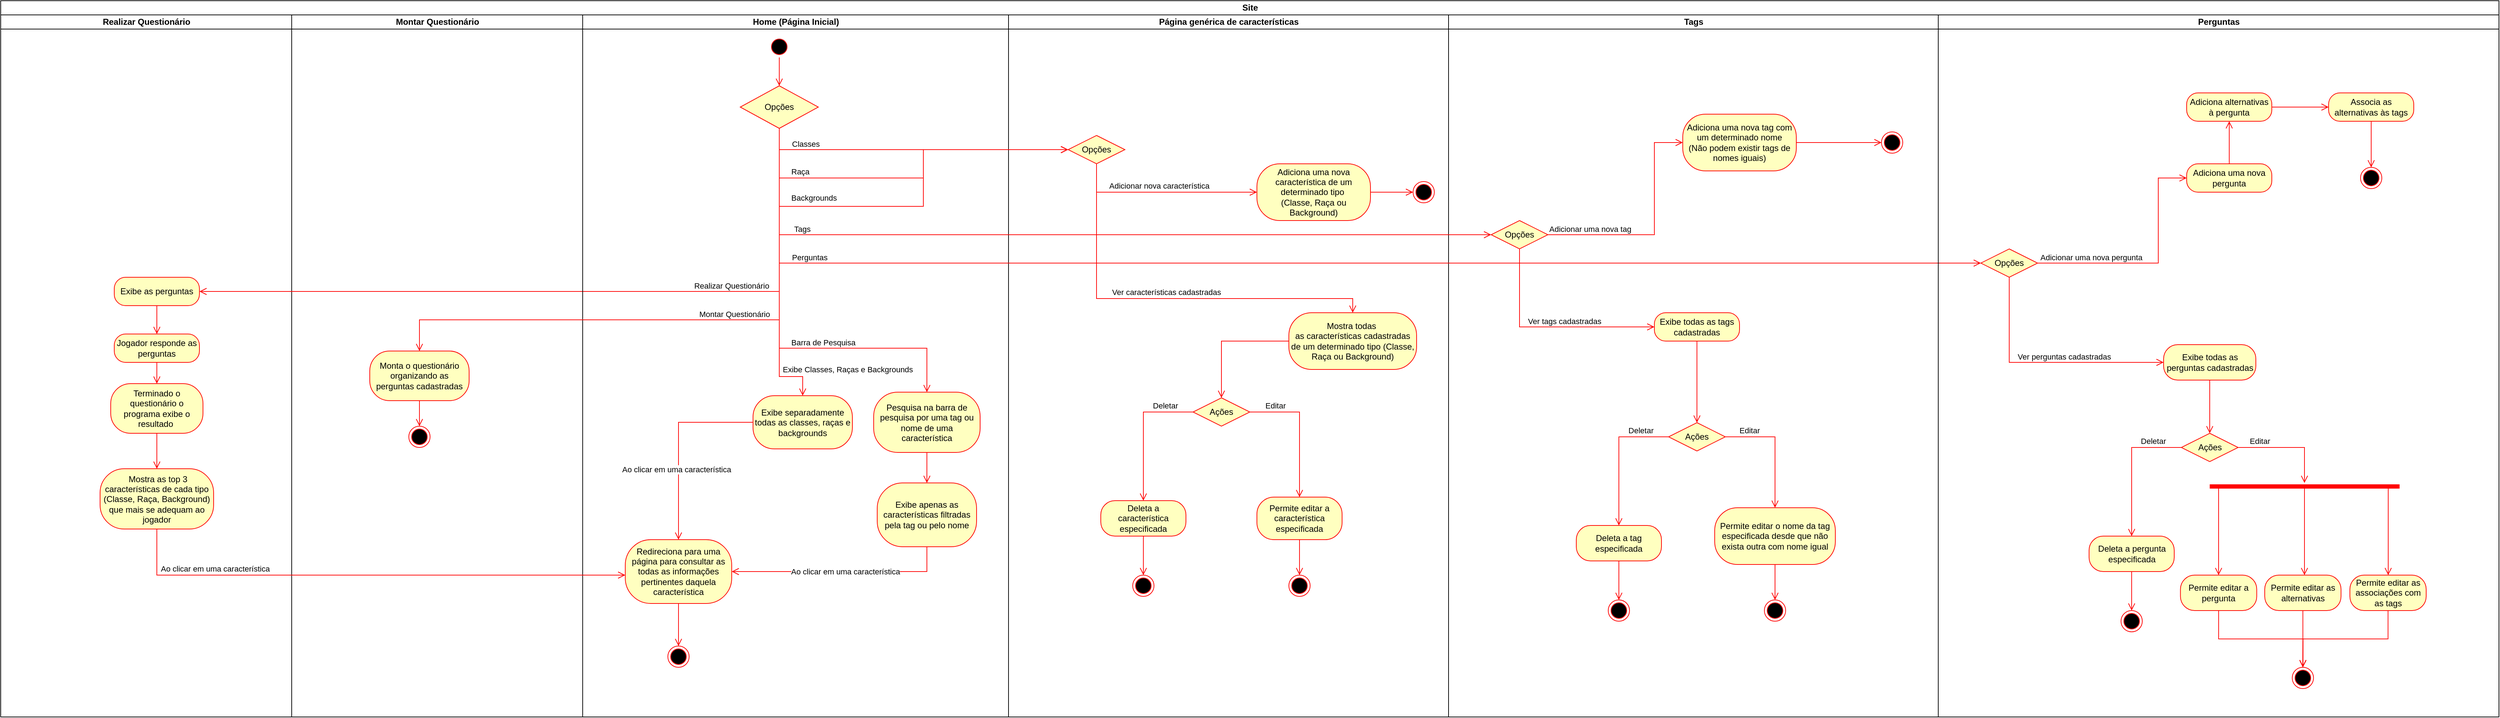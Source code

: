 <mxfile version="24.1.0" type="device">
  <diagram name="Diagrama de Atividades" id="n8MWwvZwuXPW64RNjIg1">
    <mxGraphModel dx="3033" dy="1298" grid="1" gridSize="10" guides="1" tooltips="1" connect="1" arrows="1" fold="1" page="1" pageScale="1" pageWidth="827" pageHeight="1169" background="none" math="0" shadow="0">
      <root>
        <mxCell id="0" />
        <mxCell id="1" parent="0" />
        <mxCell id="iOqB7ThlOqEl0tAWsgGz-21" value="Site" style="swimlane;childLayout=stackLayout;resizeParent=1;resizeParentMax=0;startSize=20;html=1;" parent="1" vertex="1">
          <mxGeometry x="-670" y="20" width="3520" height="1010" as="geometry" />
        </mxCell>
        <mxCell id="iOqB7ThlOqEl0tAWsgGz-79" value="Realizar Questionário" style="swimlane;startSize=20;html=1;" parent="iOqB7ThlOqEl0tAWsgGz-21" vertex="1">
          <mxGeometry y="20" width="410" height="990" as="geometry" />
        </mxCell>
        <mxCell id="eGtECvAIaSDLcVIZqMrI-6" value="Exibe as perguntas" style="rounded=1;whiteSpace=wrap;html=1;arcSize=40;fontColor=#000000;fillColor=#ffffc0;strokeColor=#ff0000;" vertex="1" parent="iOqB7ThlOqEl0tAWsgGz-79">
          <mxGeometry x="160" y="370" width="120" height="40" as="geometry" />
        </mxCell>
        <mxCell id="eGtECvAIaSDLcVIZqMrI-7" value="" style="edgeStyle=orthogonalEdgeStyle;html=1;verticalAlign=bottom;endArrow=open;endSize=8;strokeColor=#ff0000;rounded=0;" edge="1" source="eGtECvAIaSDLcVIZqMrI-6" parent="iOqB7ThlOqEl0tAWsgGz-79" target="eGtECvAIaSDLcVIZqMrI-8">
          <mxGeometry relative="1" as="geometry">
            <mxPoint x="220" y="520" as="targetPoint" />
          </mxGeometry>
        </mxCell>
        <mxCell id="eGtECvAIaSDLcVIZqMrI-8" value="Jogador responde as perguntas" style="rounded=1;whiteSpace=wrap;html=1;arcSize=40;fontColor=#000000;fillColor=#ffffc0;strokeColor=#ff0000;" vertex="1" parent="iOqB7ThlOqEl0tAWsgGz-79">
          <mxGeometry x="160" y="450" width="120" height="40" as="geometry" />
        </mxCell>
        <mxCell id="eGtECvAIaSDLcVIZqMrI-9" value="" style="edgeStyle=orthogonalEdgeStyle;html=1;verticalAlign=bottom;endArrow=open;endSize=8;strokeColor=#ff0000;rounded=0;" edge="1" source="eGtECvAIaSDLcVIZqMrI-8" parent="iOqB7ThlOqEl0tAWsgGz-79" target="eGtECvAIaSDLcVIZqMrI-10">
          <mxGeometry relative="1" as="geometry">
            <mxPoint x="220" y="632" as="targetPoint" />
          </mxGeometry>
        </mxCell>
        <mxCell id="eGtECvAIaSDLcVIZqMrI-10" value="Terminado o questionário o programa exibe o resultado&amp;nbsp;" style="rounded=1;whiteSpace=wrap;html=1;arcSize=40;fontColor=#000000;fillColor=#ffffc0;strokeColor=#ff0000;" vertex="1" parent="iOqB7ThlOqEl0tAWsgGz-79">
          <mxGeometry x="155" y="520" width="130" height="70" as="geometry" />
        </mxCell>
        <mxCell id="eGtECvAIaSDLcVIZqMrI-11" value="" style="edgeStyle=orthogonalEdgeStyle;html=1;verticalAlign=bottom;endArrow=open;endSize=8;strokeColor=#ff0000;rounded=0;" edge="1" source="eGtECvAIaSDLcVIZqMrI-10" parent="iOqB7ThlOqEl0tAWsgGz-79" target="eGtECvAIaSDLcVIZqMrI-12">
          <mxGeometry relative="1" as="geometry">
            <mxPoint x="220" y="750" as="targetPoint" />
          </mxGeometry>
        </mxCell>
        <mxCell id="eGtECvAIaSDLcVIZqMrI-12" value="&amp;nbsp;Mostra as top 3 características de cada tipo (Classe, Raça, Background) que mais se adequam ao jogador" style="rounded=1;whiteSpace=wrap;html=1;arcSize=40;fontColor=#000000;fillColor=#ffffc0;strokeColor=#ff0000;" vertex="1" parent="iOqB7ThlOqEl0tAWsgGz-79">
          <mxGeometry x="140" y="640" width="160" height="85" as="geometry" />
        </mxCell>
        <mxCell id="eGtECvAIaSDLcVIZqMrI-20" value="Ao clicar em uma característica" style="edgeLabel;html=1;align=center;verticalAlign=middle;resizable=0;points=[];" vertex="1" connectable="0" parent="iOqB7ThlOqEl0tAWsgGz-79">
          <mxGeometry x="319.995" y="780" as="geometry">
            <mxPoint x="-18" y="1" as="offset" />
          </mxGeometry>
        </mxCell>
        <mxCell id="iOqB7ThlOqEl0tAWsgGz-77" value="Montar Questionário" style="swimlane;startSize=20;html=1;" parent="iOqB7ThlOqEl0tAWsgGz-21" vertex="1">
          <mxGeometry x="410" y="20" width="410" height="990" as="geometry" />
        </mxCell>
        <mxCell id="eGtECvAIaSDLcVIZqMrI-2" value="Monta o questionário organizando as perguntas cadastradas" style="rounded=1;whiteSpace=wrap;html=1;arcSize=40;fontColor=#000000;fillColor=#ffffc0;strokeColor=#ff0000;" vertex="1" parent="iOqB7ThlOqEl0tAWsgGz-77">
          <mxGeometry x="110" y="474" width="140" height="70" as="geometry" />
        </mxCell>
        <mxCell id="eGtECvAIaSDLcVIZqMrI-3" value="" style="edgeStyle=orthogonalEdgeStyle;html=1;verticalAlign=bottom;endArrow=open;endSize=8;strokeColor=#ff0000;rounded=0;" edge="1" source="eGtECvAIaSDLcVIZqMrI-2" parent="iOqB7ThlOqEl0tAWsgGz-77" target="eGtECvAIaSDLcVIZqMrI-4">
          <mxGeometry relative="1" as="geometry">
            <mxPoint x="180" y="530" as="targetPoint" />
          </mxGeometry>
        </mxCell>
        <mxCell id="eGtECvAIaSDLcVIZqMrI-4" value="" style="ellipse;html=1;shape=endState;fillColor=#000000;strokeColor=#ff0000;" vertex="1" parent="iOqB7ThlOqEl0tAWsgGz-77">
          <mxGeometry x="165" y="580" width="30" height="30" as="geometry" />
        </mxCell>
        <mxCell id="iOqB7ThlOqEl0tAWsgGz-43" value="" style="edgeStyle=orthogonalEdgeStyle;align=left;verticalAlign=bottom;endArrow=open;endSize=8;strokeColor=#ff0000;rounded=0;html=1;spacingTop=0;spacing=2;" parent="iOqB7ThlOqEl0tAWsgGz-21" edge="1" target="eGtECvAIaSDLcVIZqMrI-6">
          <mxGeometry x="-0.47" y="10" relative="1" as="geometry">
            <mxPoint x="280" y="410.037" as="targetPoint" />
            <mxPoint x="1097" y="140.0" as="sourcePoint" />
            <Array as="points">
              <mxPoint x="1097" y="410" />
              <mxPoint x="220" y="410" />
            </Array>
            <mxPoint as="offset" />
          </mxGeometry>
        </mxCell>
        <mxCell id="iOqB7ThlOqEl0tAWsgGz-44" value="Realizar Questionário" style="edgeLabel;html=1;align=right;verticalAlign=bottom;resizable=0;points=[];" parent="iOqB7ThlOqEl0tAWsgGz-43" vertex="1" connectable="0">
          <mxGeometry x="0.138" y="-2" relative="1" as="geometry">
            <mxPoint x="335" y="2" as="offset" />
          </mxGeometry>
        </mxCell>
        <mxCell id="iOqB7ThlOqEl0tAWsgGz-22" value="Home (Página Inicial)" style="swimlane;startSize=20;html=1;" parent="iOqB7ThlOqEl0tAWsgGz-21" vertex="1">
          <mxGeometry x="820" y="20" width="600" height="990" as="geometry" />
        </mxCell>
        <mxCell id="iOqB7ThlOqEl0tAWsgGz-1" value="" style="ellipse;html=1;shape=startState;fillColor=#000000;strokeColor=#ff0000;" parent="iOqB7ThlOqEl0tAWsgGz-22" vertex="1">
          <mxGeometry x="262" y="30" width="30" height="30" as="geometry" />
        </mxCell>
        <mxCell id="iOqB7ThlOqEl0tAWsgGz-39" value="Opções" style="rhombus;whiteSpace=wrap;html=1;fontColor=#000000;fillColor=#ffffc0;strokeColor=#ff0000;" parent="iOqB7ThlOqEl0tAWsgGz-22" vertex="1">
          <mxGeometry x="222" y="100" width="110" height="60" as="geometry" />
        </mxCell>
        <mxCell id="iOqB7ThlOqEl0tAWsgGz-40" value="" style="edgeStyle=orthogonalEdgeStyle;html=1;verticalAlign=bottom;endArrow=open;endSize=8;strokeColor=#ff0000;rounded=0;" parent="iOqB7ThlOqEl0tAWsgGz-22" source="iOqB7ThlOqEl0tAWsgGz-1" target="iOqB7ThlOqEl0tAWsgGz-39" edge="1">
          <mxGeometry relative="1" as="geometry">
            <mxPoint x="100" y="120" as="targetPoint" />
            <mxPoint x="105" y="110" as="sourcePoint" />
            <Array as="points">
              <mxPoint x="277" y="90" />
              <mxPoint x="277" y="90" />
            </Array>
          </mxGeometry>
        </mxCell>
        <mxCell id="iOqB7ThlOqEl0tAWsgGz-45" value="" style="edgeStyle=orthogonalEdgeStyle;align=left;verticalAlign=bottom;endArrow=open;endSize=8;strokeColor=#ff0000;rounded=0;html=1;spacingTop=0;spacing=2;" parent="iOqB7ThlOqEl0tAWsgGz-22" source="iOqB7ThlOqEl0tAWsgGz-39" target="iOqB7ThlOqEl0tAWsgGz-85" edge="1">
          <mxGeometry x="-0.47" y="10" relative="1" as="geometry">
            <mxPoint x="340" y="470" as="targetPoint" />
            <mxPoint x="100.0" y="157.273" as="sourcePoint" />
            <Array as="points">
              <mxPoint x="277" y="470" />
              <mxPoint x="485" y="470" />
            </Array>
            <mxPoint as="offset" />
          </mxGeometry>
        </mxCell>
        <mxCell id="iOqB7ThlOqEl0tAWsgGz-46" value="Barra de Pesquisa" style="edgeLabel;html=1;align=left;verticalAlign=bottom;resizable=0;points=[];" parent="iOqB7ThlOqEl0tAWsgGz-45" vertex="1" connectable="0">
          <mxGeometry x="0.138" y="-2" relative="1" as="geometry">
            <mxPoint x="-5" y="-2" as="offset" />
          </mxGeometry>
        </mxCell>
        <mxCell id="iOqB7ThlOqEl0tAWsgGz-47" value="" style="edgeStyle=orthogonalEdgeStyle;align=left;verticalAlign=bottom;endArrow=open;endSize=8;strokeColor=#ff0000;rounded=0;html=1;spacingTop=0;spacing=2;" parent="iOqB7ThlOqEl0tAWsgGz-22" edge="1">
          <mxGeometry x="-0.47" y="10" relative="1" as="geometry">
            <mxPoint x="309.97" y="537.02" as="targetPoint" />
            <mxPoint x="277.0" y="160.003" as="sourcePoint" />
            <Array as="points">
              <mxPoint x="276.97" y="510.02" />
              <mxPoint x="309.97" y="510.02" />
            </Array>
            <mxPoint as="offset" />
          </mxGeometry>
        </mxCell>
        <mxCell id="iOqB7ThlOqEl0tAWsgGz-48" value="Exibe Classes, Raças e Backgrounds" style="edgeLabel;html=1;align=left;verticalAlign=bottom;resizable=0;points=[];" parent="iOqB7ThlOqEl0tAWsgGz-47" vertex="1" connectable="0">
          <mxGeometry x="0.138" y="-2" relative="1" as="geometry">
            <mxPoint x="5" y="115" as="offset" />
          </mxGeometry>
        </mxCell>
        <mxCell id="iOqB7ThlOqEl0tAWsgGz-85" value="Pesquisa na barra de pesquisa por uma tag ou nome de uma característica" style="rounded=1;whiteSpace=wrap;html=1;arcSize=40;fontColor=#000000;fillColor=#ffffc0;strokeColor=#ff0000;" parent="iOqB7ThlOqEl0tAWsgGz-22" vertex="1">
          <mxGeometry x="410" y="532" width="150" height="85" as="geometry" />
        </mxCell>
        <mxCell id="iOqB7ThlOqEl0tAWsgGz-86" value="" style="edgeStyle=orthogonalEdgeStyle;html=1;verticalAlign=bottom;endArrow=open;endSize=8;strokeColor=#ff0000;rounded=0;" parent="iOqB7ThlOqEl0tAWsgGz-22" source="iOqB7ThlOqEl0tAWsgGz-85" target="iOqB7ThlOqEl0tAWsgGz-87" edge="1">
          <mxGeometry relative="1" as="geometry">
            <mxPoint x="485" y="680" as="targetPoint" />
          </mxGeometry>
        </mxCell>
        <mxCell id="iOqB7ThlOqEl0tAWsgGz-87" value="Exibe apenas as características filtradas pela tag ou pelo nome" style="rounded=1;whiteSpace=wrap;html=1;arcSize=40;fontColor=#000000;fillColor=#ffffc0;strokeColor=#ff0000;" parent="iOqB7ThlOqEl0tAWsgGz-22" vertex="1">
          <mxGeometry x="415" y="660" width="140" height="90" as="geometry" />
        </mxCell>
        <mxCell id="iOqB7ThlOqEl0tAWsgGz-88" value="" style="edgeStyle=orthogonalEdgeStyle;html=1;verticalAlign=bottom;endArrow=open;endSize=8;strokeColor=#ff0000;rounded=0;" parent="iOqB7ThlOqEl0tAWsgGz-22" source="iOqB7ThlOqEl0tAWsgGz-87" target="iOqB7ThlOqEl0tAWsgGz-91" edge="1">
          <mxGeometry relative="1" as="geometry">
            <mxPoint x="485" y="850" as="targetPoint" />
            <Array as="points">
              <mxPoint x="485" y="785" />
            </Array>
          </mxGeometry>
        </mxCell>
        <mxCell id="iOqB7ThlOqEl0tAWsgGz-92" value="Ao clicar em uma característica" style="edgeLabel;html=1;align=center;verticalAlign=middle;resizable=0;points=[];" parent="iOqB7ThlOqEl0tAWsgGz-88" vertex="1" connectable="0">
          <mxGeometry x="-0.167" y="-1" relative="1" as="geometry">
            <mxPoint x="-21" y="1" as="offset" />
          </mxGeometry>
        </mxCell>
        <mxCell id="iOqB7ThlOqEl0tAWsgGz-89" value="Exibe separadamente todas as classes, raças e backgrounds" style="rounded=1;whiteSpace=wrap;html=1;arcSize=40;fontColor=#000000;fillColor=#ffffc0;strokeColor=#ff0000;" parent="iOqB7ThlOqEl0tAWsgGz-22" vertex="1">
          <mxGeometry x="240" y="537" width="140" height="75" as="geometry" />
        </mxCell>
        <mxCell id="iOqB7ThlOqEl0tAWsgGz-91" value="Redireciona para uma página para consultar as todas as informações pertinentes daquela característica" style="rounded=1;whiteSpace=wrap;html=1;arcSize=40;fontColor=#000000;fillColor=#ffffc0;strokeColor=#ff0000;" parent="iOqB7ThlOqEl0tAWsgGz-22" vertex="1">
          <mxGeometry x="60" y="740" width="150" height="90" as="geometry" />
        </mxCell>
        <mxCell id="iOqB7ThlOqEl0tAWsgGz-90" value="" style="edgeStyle=orthogonalEdgeStyle;html=1;verticalAlign=bottom;endArrow=open;endSize=8;strokeColor=#ff0000;rounded=0;" parent="iOqB7ThlOqEl0tAWsgGz-22" source="iOqB7ThlOqEl0tAWsgGz-89" target="iOqB7ThlOqEl0tAWsgGz-91" edge="1">
          <mxGeometry relative="1" as="geometry">
            <mxPoint x="250" y="680" as="targetPoint" />
            <Array as="points">
              <mxPoint x="135" y="575" />
            </Array>
          </mxGeometry>
        </mxCell>
        <mxCell id="iOqB7ThlOqEl0tAWsgGz-93" value="Ao clicar em uma característica" style="edgeLabel;html=1;align=center;verticalAlign=middle;resizable=0;points=[];" parent="iOqB7ThlOqEl0tAWsgGz-22" vertex="1" connectable="0">
          <mxGeometry x="149.995" y="640" as="geometry">
            <mxPoint x="-18" y="1" as="offset" />
          </mxGeometry>
        </mxCell>
        <mxCell id="iOqB7ThlOqEl0tAWsgGz-97" value="" style="ellipse;html=1;shape=endState;fillColor=#000000;strokeColor=#ff0000;" parent="iOqB7ThlOqEl0tAWsgGz-22" vertex="1">
          <mxGeometry x="120" y="890" width="30" height="30" as="geometry" />
        </mxCell>
        <mxCell id="iOqB7ThlOqEl0tAWsgGz-96" value="" style="edgeStyle=orthogonalEdgeStyle;html=1;verticalAlign=bottom;endArrow=open;endSize=8;strokeColor=#ff0000;rounded=0;" parent="iOqB7ThlOqEl0tAWsgGz-22" source="iOqB7ThlOqEl0tAWsgGz-91" target="iOqB7ThlOqEl0tAWsgGz-97" edge="1">
          <mxGeometry relative="1" as="geometry">
            <mxPoint x="535" y="870" as="targetPoint" />
            <mxPoint x="660" y="740" as="sourcePoint" />
            <Array as="points">
              <mxPoint x="135" y="870" />
            </Array>
          </mxGeometry>
        </mxCell>
        <mxCell id="iOqB7ThlOqEl0tAWsgGz-23" value="Página genérica de características" style="swimlane;startSize=20;html=1;" parent="iOqB7ThlOqEl0tAWsgGz-21" vertex="1">
          <mxGeometry x="1420" y="20" width="620" height="990" as="geometry" />
        </mxCell>
        <mxCell id="iOqB7ThlOqEl0tAWsgGz-50" value="Opções" style="rhombus;whiteSpace=wrap;html=1;fontColor=#000000;fillColor=#ffffc0;strokeColor=#ff0000;" parent="iOqB7ThlOqEl0tAWsgGz-23" vertex="1">
          <mxGeometry x="84" y="170" width="80" height="40" as="geometry" />
        </mxCell>
        <mxCell id="iOqB7ThlOqEl0tAWsgGz-53" value="Adicionar nova característica" style="edgeStyle=orthogonalEdgeStyle;html=1;align=left;verticalAlign=bottom;endArrow=open;endSize=8;strokeColor=#ff0000;rounded=0;" parent="iOqB7ThlOqEl0tAWsgGz-23" source="iOqB7ThlOqEl0tAWsgGz-50" target="iOqB7ThlOqEl0tAWsgGz-55" edge="1">
          <mxGeometry x="-0.581" relative="1" as="geometry">
            <mxPoint x="349" y="250" as="targetPoint" />
            <mxPoint as="offset" />
            <mxPoint x="124" y="220" as="sourcePoint" />
            <Array as="points">
              <mxPoint x="124" y="250" />
            </Array>
          </mxGeometry>
        </mxCell>
        <mxCell id="iOqB7ThlOqEl0tAWsgGz-54" value="Ver características cadastradas" style="edgeStyle=orthogonalEdgeStyle;html=1;align=left;verticalAlign=bottom;endArrow=open;endSize=8;strokeColor=#ff0000;rounded=0;" parent="iOqB7ThlOqEl0tAWsgGz-23" source="iOqB7ThlOqEl0tAWsgGz-50" target="iOqB7ThlOqEl0tAWsgGz-58" edge="1">
          <mxGeometry x="-0.266" relative="1" as="geometry">
            <mxPoint x="350" y="360" as="targetPoint" />
            <mxPoint as="offset" />
            <mxPoint x="124" y="260" as="sourcePoint" />
            <Array as="points">
              <mxPoint x="124" y="400" />
              <mxPoint x="485" y="400" />
            </Array>
          </mxGeometry>
        </mxCell>
        <mxCell id="iOqB7ThlOqEl0tAWsgGz-55" value="Adiciona uma nova característica de um determinado tipo&amp;nbsp;&lt;br&gt;(Classe, Raça ou Background)" style="rounded=1;whiteSpace=wrap;html=1;arcSize=40;fontColor=#000000;fillColor=#ffffc0;strokeColor=#ff0000;" parent="iOqB7ThlOqEl0tAWsgGz-23" vertex="1">
          <mxGeometry x="350" y="210" width="160" height="80" as="geometry" />
        </mxCell>
        <mxCell id="iOqB7ThlOqEl0tAWsgGz-56" value="" style="edgeStyle=orthogonalEdgeStyle;html=1;verticalAlign=bottom;endArrow=open;endSize=8;strokeColor=#ff0000;rounded=0;" parent="iOqB7ThlOqEl0tAWsgGz-23" source="iOqB7ThlOqEl0tAWsgGz-55" target="iOqB7ThlOqEl0tAWsgGz-57" edge="1">
          <mxGeometry relative="1" as="geometry">
            <mxPoint x="550" y="245" as="targetPoint" />
          </mxGeometry>
        </mxCell>
        <mxCell id="iOqB7ThlOqEl0tAWsgGz-57" value="" style="ellipse;html=1;shape=endState;fillColor=#000000;strokeColor=#ff0000;" parent="iOqB7ThlOqEl0tAWsgGz-23" vertex="1">
          <mxGeometry x="570" y="235" width="30" height="30" as="geometry" />
        </mxCell>
        <mxCell id="iOqB7ThlOqEl0tAWsgGz-58" value="Mostra todas&amp;nbsp;&lt;div&gt;as características cadastradas de um determinado tipo (Classe, Raça ou Background)&lt;/div&gt;" style="rounded=1;whiteSpace=wrap;html=1;arcSize=40;fontColor=#000000;fillColor=#ffffc0;strokeColor=#ff0000;" parent="iOqB7ThlOqEl0tAWsgGz-23" vertex="1">
          <mxGeometry x="395" y="420" width="180" height="80" as="geometry" />
        </mxCell>
        <mxCell id="iOqB7ThlOqEl0tAWsgGz-59" value="Ações" style="rhombus;whiteSpace=wrap;html=1;fontColor=#000000;fillColor=#ffffc0;strokeColor=#ff0000;" parent="iOqB7ThlOqEl0tAWsgGz-23" vertex="1">
          <mxGeometry x="260" y="540" width="80" height="40" as="geometry" />
        </mxCell>
        <mxCell id="iOqB7ThlOqEl0tAWsgGz-60" value="Editar" style="edgeStyle=orthogonalEdgeStyle;html=1;align=left;verticalAlign=bottom;endArrow=open;endSize=8;strokeColor=#ff0000;rounded=0;" parent="iOqB7ThlOqEl0tAWsgGz-23" source="iOqB7ThlOqEl0tAWsgGz-59" target="iOqB7ThlOqEl0tAWsgGz-68" edge="1">
          <mxGeometry x="-0.797" relative="1" as="geometry">
            <mxPoint x="417" y="680" as="targetPoint" />
            <mxPoint as="offset" />
          </mxGeometry>
        </mxCell>
        <mxCell id="iOqB7ThlOqEl0tAWsgGz-61" value="Deletar" style="edgeStyle=orthogonalEdgeStyle;html=1;align=right;verticalAlign=bottom;endArrow=open;endSize=8;strokeColor=#ff0000;rounded=0;" parent="iOqB7ThlOqEl0tAWsgGz-23" source="iOqB7ThlOqEl0tAWsgGz-59" target="iOqB7ThlOqEl0tAWsgGz-66" edge="1">
          <mxGeometry x="-0.789" relative="1" as="geometry">
            <mxPoint x="190" y="680" as="targetPoint" />
            <Array as="points">
              <mxPoint x="190" y="560" />
            </Array>
            <mxPoint as="offset" />
          </mxGeometry>
        </mxCell>
        <mxCell id="iOqB7ThlOqEl0tAWsgGz-65" value="" style="edgeStyle=orthogonalEdgeStyle;html=1;verticalAlign=bottom;endArrow=open;endSize=8;strokeColor=#ff0000;rounded=0;" parent="iOqB7ThlOqEl0tAWsgGz-23" source="iOqB7ThlOqEl0tAWsgGz-58" target="iOqB7ThlOqEl0tAWsgGz-59" edge="1">
          <mxGeometry relative="1" as="geometry">
            <mxPoint x="330" y="470" as="targetPoint" />
            <mxPoint x="330" y="410" as="sourcePoint" />
            <Array as="points">
              <mxPoint x="300" y="460" />
            </Array>
          </mxGeometry>
        </mxCell>
        <mxCell id="iOqB7ThlOqEl0tAWsgGz-66" value="Deleta a característica especificada" style="rounded=1;whiteSpace=wrap;html=1;arcSize=40;fontColor=#000000;fillColor=#ffffc0;strokeColor=#ff0000;" parent="iOqB7ThlOqEl0tAWsgGz-23" vertex="1">
          <mxGeometry x="130" y="685" width="120" height="50" as="geometry" />
        </mxCell>
        <mxCell id="iOqB7ThlOqEl0tAWsgGz-67" value="" style="edgeStyle=orthogonalEdgeStyle;html=1;verticalAlign=bottom;endArrow=open;endSize=8;strokeColor=#ff0000;rounded=0;" parent="iOqB7ThlOqEl0tAWsgGz-23" source="iOqB7ThlOqEl0tAWsgGz-66" target="iOqB7ThlOqEl0tAWsgGz-71" edge="1">
          <mxGeometry relative="1" as="geometry">
            <mxPoint x="190" y="790" as="targetPoint" />
          </mxGeometry>
        </mxCell>
        <mxCell id="iOqB7ThlOqEl0tAWsgGz-68" value="Permite editar a característica especificada" style="rounded=1;whiteSpace=wrap;html=1;arcSize=40;fontColor=#000000;fillColor=#ffffc0;strokeColor=#ff0000;" parent="iOqB7ThlOqEl0tAWsgGz-23" vertex="1">
          <mxGeometry x="350" y="680" width="120" height="60" as="geometry" />
        </mxCell>
        <mxCell id="iOqB7ThlOqEl0tAWsgGz-69" value="" style="edgeStyle=orthogonalEdgeStyle;html=1;verticalAlign=bottom;endArrow=open;endSize=8;strokeColor=#ff0000;rounded=0;" parent="iOqB7ThlOqEl0tAWsgGz-23" source="iOqB7ThlOqEl0tAWsgGz-68" target="iOqB7ThlOqEl0tAWsgGz-70" edge="1">
          <mxGeometry relative="1" as="geometry">
            <mxPoint x="410" y="820" as="targetPoint" />
            <Array as="points" />
          </mxGeometry>
        </mxCell>
        <mxCell id="iOqB7ThlOqEl0tAWsgGz-70" value="" style="ellipse;html=1;shape=endState;fillColor=#000000;strokeColor=#ff0000;" parent="iOqB7ThlOqEl0tAWsgGz-23" vertex="1">
          <mxGeometry x="395" y="790" width="30" height="30" as="geometry" />
        </mxCell>
        <mxCell id="iOqB7ThlOqEl0tAWsgGz-71" value="" style="ellipse;html=1;shape=endState;fillColor=#000000;strokeColor=#ff0000;" parent="iOqB7ThlOqEl0tAWsgGz-23" vertex="1">
          <mxGeometry x="175" y="790" width="30" height="30" as="geometry" />
        </mxCell>
        <mxCell id="iOqB7ThlOqEl0tAWsgGz-24" value="Tags" style="swimlane;startSize=20;html=1;" parent="iOqB7ThlOqEl0tAWsgGz-21" vertex="1">
          <mxGeometry x="2040" y="20" width="690" height="990" as="geometry" />
        </mxCell>
        <mxCell id="OlCppH1FGfpxsNIlt6Ti-2" value="Opções" style="rhombus;whiteSpace=wrap;html=1;fontColor=#000000;fillColor=#ffffc0;strokeColor=#ff0000;" parent="iOqB7ThlOqEl0tAWsgGz-24" vertex="1">
          <mxGeometry x="60" y="290" width="80" height="40" as="geometry" />
        </mxCell>
        <mxCell id="OlCppH1FGfpxsNIlt6Ti-5" value="Adiciona uma nova tag com um determinado nome&lt;div&gt;(Não podem existir tags de nomes iguais)&lt;/div&gt;" style="rounded=1;whiteSpace=wrap;html=1;arcSize=40;fontColor=#000000;fillColor=#ffffc0;strokeColor=#ff0000;" parent="iOqB7ThlOqEl0tAWsgGz-24" vertex="1">
          <mxGeometry x="330" y="140" width="160" height="80" as="geometry" />
        </mxCell>
        <mxCell id="OlCppH1FGfpxsNIlt6Ti-9" value="" style="edgeStyle=orthogonalEdgeStyle;html=1;verticalAlign=bottom;endArrow=open;endSize=8;strokeColor=#ff0000;rounded=0;curved=0;" parent="iOqB7ThlOqEl0tAWsgGz-24" source="OlCppH1FGfpxsNIlt6Ti-2" target="OlCppH1FGfpxsNIlt6Ti-5" edge="1">
          <mxGeometry relative="1" as="geometry">
            <mxPoint x="140" y="250" as="targetPoint" />
            <mxPoint x="140" y="190" as="sourcePoint" />
            <Array as="points">
              <mxPoint x="290" y="310" />
              <mxPoint x="290" y="180" />
            </Array>
          </mxGeometry>
        </mxCell>
        <mxCell id="OlCppH1FGfpxsNIlt6Ti-13" value="Adicionar uma nova tag" style="edgeLabel;html=1;align=left;verticalAlign=bottom;resizable=0;points=[];rounded=1;" parent="OlCppH1FGfpxsNIlt6Ti-9" vertex="1" connectable="0">
          <mxGeometry x="-0.756" y="1" relative="1" as="geometry">
            <mxPoint x="-39" y="1" as="offset" />
          </mxGeometry>
        </mxCell>
        <mxCell id="OlCppH1FGfpxsNIlt6Ti-10" value="" style="edgeStyle=orthogonalEdgeStyle;html=1;verticalAlign=bottom;endArrow=open;endSize=8;strokeColor=#ff0000;rounded=0;curved=0;" parent="iOqB7ThlOqEl0tAWsgGz-24" source="OlCppH1FGfpxsNIlt6Ti-5" target="OlCppH1FGfpxsNIlt6Ti-11" edge="1">
          <mxGeometry relative="1" as="geometry">
            <mxPoint x="330" y="180" as="targetPoint" />
            <mxPoint x="230" y="310" as="sourcePoint" />
            <Array as="points" />
          </mxGeometry>
        </mxCell>
        <mxCell id="OlCppH1FGfpxsNIlt6Ti-11" value="" style="ellipse;html=1;shape=endState;fillColor=#000000;strokeColor=#ff0000;rounded=1;" parent="iOqB7ThlOqEl0tAWsgGz-24" vertex="1">
          <mxGeometry x="610" y="165" width="30" height="30" as="geometry" />
        </mxCell>
        <mxCell id="OlCppH1FGfpxsNIlt6Ti-19" value="Ver tags cadastradas" style="edgeLabel;html=1;align=left;verticalAlign=bottom;resizable=0;points=[];rounded=1;" parent="iOqB7ThlOqEl0tAWsgGz-24" vertex="1" connectable="0">
          <mxGeometry x="109.997" y="440" as="geometry" />
        </mxCell>
        <mxCell id="OlCppH1FGfpxsNIlt6Ti-20" value="Exibe todas as tags cadastradas" style="rounded=1;whiteSpace=wrap;html=1;arcSize=40;fontColor=#000000;fillColor=#ffffc0;strokeColor=#ff0000;" parent="iOqB7ThlOqEl0tAWsgGz-24" vertex="1">
          <mxGeometry x="290" y="420" width="120" height="40" as="geometry" />
        </mxCell>
        <mxCell id="OlCppH1FGfpxsNIlt6Ti-21" value="" style="edgeStyle=orthogonalEdgeStyle;html=1;verticalAlign=bottom;endArrow=open;endSize=8;strokeColor=#ff0000;rounded=0;curved=0;" parent="iOqB7ThlOqEl0tAWsgGz-24" source="OlCppH1FGfpxsNIlt6Ti-20" target="OlCppH1FGfpxsNIlt6Ti-22" edge="1">
          <mxGeometry relative="1" as="geometry">
            <mxPoint x="490" y="520" as="targetPoint" />
          </mxGeometry>
        </mxCell>
        <mxCell id="OlCppH1FGfpxsNIlt6Ti-18" value="" style="edgeStyle=orthogonalEdgeStyle;html=1;verticalAlign=bottom;endArrow=open;endSize=8;strokeColor=#ff0000;rounded=0;curved=0;" parent="iOqB7ThlOqEl0tAWsgGz-24" source="OlCppH1FGfpxsNIlt6Ti-2" target="OlCppH1FGfpxsNIlt6Ti-20" edge="1">
          <mxGeometry relative="1" as="geometry">
            <mxPoint x="380" y="440" as="targetPoint" />
            <mxPoint x="230" y="370" as="sourcePoint" />
            <Array as="points">
              <mxPoint x="100" y="440" />
            </Array>
          </mxGeometry>
        </mxCell>
        <mxCell id="OlCppH1FGfpxsNIlt6Ti-22" value="Ações" style="rhombus;whiteSpace=wrap;html=1;fontColor=#000000;fillColor=#ffffc0;strokeColor=#ff0000;" parent="iOqB7ThlOqEl0tAWsgGz-24" vertex="1">
          <mxGeometry x="310" y="575" width="80" height="40" as="geometry" />
        </mxCell>
        <mxCell id="OlCppH1FGfpxsNIlt6Ti-23" value="Editar" style="edgeStyle=orthogonalEdgeStyle;html=1;align=left;verticalAlign=bottom;endArrow=open;endSize=8;strokeColor=#ff0000;rounded=0;" parent="iOqB7ThlOqEl0tAWsgGz-24" source="OlCppH1FGfpxsNIlt6Ti-22" target="OlCppH1FGfpxsNIlt6Ti-27" edge="1">
          <mxGeometry x="-0.797" relative="1" as="geometry">
            <mxPoint x="467" y="715" as="targetPoint" />
            <mxPoint as="offset" />
            <Array as="points">
              <mxPoint x="460" y="595" />
            </Array>
          </mxGeometry>
        </mxCell>
        <mxCell id="OlCppH1FGfpxsNIlt6Ti-24" value="Deletar" style="edgeStyle=orthogonalEdgeStyle;html=1;align=right;verticalAlign=bottom;endArrow=open;endSize=8;strokeColor=#ff0000;rounded=0;" parent="iOqB7ThlOqEl0tAWsgGz-24" source="OlCppH1FGfpxsNIlt6Ti-22" target="OlCppH1FGfpxsNIlt6Ti-25" edge="1">
          <mxGeometry x="-0.789" relative="1" as="geometry">
            <mxPoint x="240" y="715" as="targetPoint" />
            <Array as="points">
              <mxPoint x="240" y="595" />
            </Array>
            <mxPoint as="offset" />
          </mxGeometry>
        </mxCell>
        <mxCell id="OlCppH1FGfpxsNIlt6Ti-25" value="Deleta a tag especificada" style="rounded=1;whiteSpace=wrap;html=1;arcSize=40;fontColor=#000000;fillColor=#ffffc0;strokeColor=#ff0000;" parent="iOqB7ThlOqEl0tAWsgGz-24" vertex="1">
          <mxGeometry x="180" y="720" width="120" height="50" as="geometry" />
        </mxCell>
        <mxCell id="OlCppH1FGfpxsNIlt6Ti-26" value="" style="edgeStyle=orthogonalEdgeStyle;html=1;verticalAlign=bottom;endArrow=open;endSize=8;strokeColor=#ff0000;rounded=0;" parent="iOqB7ThlOqEl0tAWsgGz-24" source="OlCppH1FGfpxsNIlt6Ti-25" target="OlCppH1FGfpxsNIlt6Ti-30" edge="1">
          <mxGeometry relative="1" as="geometry">
            <mxPoint x="240" y="825" as="targetPoint" />
          </mxGeometry>
        </mxCell>
        <mxCell id="OlCppH1FGfpxsNIlt6Ti-27" value="Permite editar o nome da tag especificada desde que não exista outra com nome igual" style="rounded=1;whiteSpace=wrap;html=1;arcSize=40;fontColor=#000000;fillColor=#ffffc0;strokeColor=#ff0000;" parent="iOqB7ThlOqEl0tAWsgGz-24" vertex="1">
          <mxGeometry x="375" y="695" width="170" height="80" as="geometry" />
        </mxCell>
        <mxCell id="OlCppH1FGfpxsNIlt6Ti-28" value="" style="edgeStyle=orthogonalEdgeStyle;html=1;verticalAlign=bottom;endArrow=open;endSize=8;strokeColor=#ff0000;rounded=0;" parent="iOqB7ThlOqEl0tAWsgGz-24" source="OlCppH1FGfpxsNIlt6Ti-27" target="OlCppH1FGfpxsNIlt6Ti-29" edge="1">
          <mxGeometry relative="1" as="geometry">
            <mxPoint x="460" y="855" as="targetPoint" />
            <Array as="points" />
          </mxGeometry>
        </mxCell>
        <mxCell id="OlCppH1FGfpxsNIlt6Ti-29" value="" style="ellipse;html=1;shape=endState;fillColor=#000000;strokeColor=#ff0000;" parent="iOqB7ThlOqEl0tAWsgGz-24" vertex="1">
          <mxGeometry x="445" y="825" width="30" height="30" as="geometry" />
        </mxCell>
        <mxCell id="OlCppH1FGfpxsNIlt6Ti-30" value="" style="ellipse;html=1;shape=endState;fillColor=#000000;strokeColor=#ff0000;" parent="iOqB7ThlOqEl0tAWsgGz-24" vertex="1">
          <mxGeometry x="225" y="825" width="30" height="30" as="geometry" />
        </mxCell>
        <mxCell id="iOqB7ThlOqEl0tAWsgGz-32" value="" style="edgeStyle=orthogonalEdgeStyle;html=1;align=left;verticalAlign=bottom;endArrow=open;endSize=8;strokeColor=#ff0000;rounded=0;" parent="iOqB7ThlOqEl0tAWsgGz-21" source="iOqB7ThlOqEl0tAWsgGz-39" target="iOqB7ThlOqEl0tAWsgGz-50" edge="1">
          <mxGeometry x="-0.752" relative="1" as="geometry">
            <mxPoint x="325" y="210" as="targetPoint" />
            <mxPoint as="offset" />
            <mxPoint x="100.0" y="177.273" as="sourcePoint" />
            <Array as="points">
              <mxPoint x="1097" y="210" />
            </Array>
          </mxGeometry>
        </mxCell>
        <mxCell id="iOqB7ThlOqEl0tAWsgGz-99" value="Classes" style="edgeLabel;html=1;align=left;verticalAlign=bottom;resizable=0;points=[];" parent="iOqB7ThlOqEl0tAWsgGz-32" vertex="1" connectable="0">
          <mxGeometry x="-0.838" relative="1" as="geometry">
            <mxPoint x="10" as="offset" />
          </mxGeometry>
        </mxCell>
        <mxCell id="iOqB7ThlOqEl0tAWsgGz-33" value="" style="edgeStyle=orthogonalEdgeStyle;html=1;align=left;verticalAlign=bottom;endArrow=open;endSize=8;strokeColor=#ff0000;rounded=0;fontColor=default;spacing=2;" parent="iOqB7ThlOqEl0tAWsgGz-21" source="iOqB7ThlOqEl0tAWsgGz-39" target="iOqB7ThlOqEl0tAWsgGz-50" edge="1">
          <mxGeometry x="-0.628" relative="1" as="geometry">
            <mxPoint x="470" y="220" as="targetPoint" />
            <mxPoint x="100.0" y="177.273" as="sourcePoint" />
            <Array as="points">
              <mxPoint x="1097" y="250" />
              <mxPoint x="1300" y="250" />
              <mxPoint x="1300" y="210" />
            </Array>
            <mxPoint as="offset" />
          </mxGeometry>
        </mxCell>
        <mxCell id="iOqB7ThlOqEl0tAWsgGz-98" value="Raça" style="edgeLabel;html=1;align=left;verticalAlign=bottom;resizable=0;points=[];" parent="iOqB7ThlOqEl0tAWsgGz-33" vertex="1" connectable="0">
          <mxGeometry x="-0.713" y="1" relative="1" as="geometry">
            <mxPoint x="11" as="offset" />
          </mxGeometry>
        </mxCell>
        <mxCell id="iOqB7ThlOqEl0tAWsgGz-34" value="&lt;div&gt;&lt;br&gt;&lt;/div&gt;" style="edgeStyle=orthogonalEdgeStyle;align=left;verticalAlign=bottom;endArrow=open;endSize=8;strokeColor=#ff0000;rounded=0;html=1;spacingTop=0;spacing=2;" parent="iOqB7ThlOqEl0tAWsgGz-21" source="iOqB7ThlOqEl0tAWsgGz-39" target="iOqB7ThlOqEl0tAWsgGz-50" edge="1">
          <mxGeometry x="-0.539" relative="1" as="geometry">
            <mxPoint x="440" y="200" as="targetPoint" />
            <mxPoint x="100.0" y="177.273" as="sourcePoint" />
            <Array as="points">
              <mxPoint x="1097" y="290" />
              <mxPoint x="1300" y="290" />
              <mxPoint x="1300" y="210" />
            </Array>
            <mxPoint as="offset" />
          </mxGeometry>
        </mxCell>
        <mxCell id="iOqB7ThlOqEl0tAWsgGz-100" value="Backgrounds" style="edgeLabel;html=1;align=left;verticalAlign=bottom;resizable=0;points=[];" parent="iOqB7ThlOqEl0tAWsgGz-34" vertex="1" connectable="0">
          <mxGeometry x="-0.64" y="-2" relative="1" as="geometry">
            <mxPoint x="17" y="-1" as="offset" />
          </mxGeometry>
        </mxCell>
        <mxCell id="iOqB7ThlOqEl0tAWsgGz-35" value="" style="edgeStyle=orthogonalEdgeStyle;align=left;verticalAlign=bottom;endArrow=open;endSize=8;strokeColor=#ff0000;rounded=0;html=1;spacingTop=0;spacing=2;" parent="iOqB7ThlOqEl0tAWsgGz-21" source="iOqB7ThlOqEl0tAWsgGz-39" target="OlCppH1FGfpxsNIlt6Ti-2" edge="1">
          <mxGeometry x="-0.47" y="10" relative="1" as="geometry">
            <mxPoint x="2090" y="330" as="targetPoint" />
            <mxPoint x="919.997" y="180.0" as="sourcePoint" />
            <Array as="points">
              <mxPoint x="1097" y="330" />
            </Array>
            <mxPoint as="offset" />
          </mxGeometry>
        </mxCell>
        <mxCell id="iOqB7ThlOqEl0tAWsgGz-36" value="Tags" style="edgeLabel;html=1;align=left;verticalAlign=bottom;resizable=0;points=[];spacing=2;" parent="iOqB7ThlOqEl0tAWsgGz-35" vertex="1" connectable="0">
          <mxGeometry x="-0.159" y="2" relative="1" as="geometry">
            <mxPoint x="-316" y="2" as="offset" />
          </mxGeometry>
        </mxCell>
        <mxCell id="iOqB7ThlOqEl0tAWsgGz-37" value="" style="edgeStyle=orthogonalEdgeStyle;align=left;verticalAlign=bottom;endArrow=open;endSize=8;strokeColor=#ff0000;rounded=0;html=1;spacingTop=0;spacing=2;" parent="iOqB7ThlOqEl0tAWsgGz-21" source="iOqB7ThlOqEl0tAWsgGz-39" target="OlCppH1FGfpxsNIlt6Ti-33" edge="1">
          <mxGeometry x="-0.47" y="10" relative="1" as="geometry">
            <mxPoint x="2840" y="370" as="targetPoint" />
            <mxPoint x="1113.523" y="179.996" as="sourcePoint" />
            <Array as="points">
              <mxPoint x="1097" y="370" />
            </Array>
            <mxPoint as="offset" />
          </mxGeometry>
        </mxCell>
        <mxCell id="iOqB7ThlOqEl0tAWsgGz-38" value="Perguntas" style="edgeLabel;html=1;align=left;verticalAlign=bottom;resizable=0;points=[];" parent="iOqB7ThlOqEl0tAWsgGz-37" vertex="1" connectable="0">
          <mxGeometry x="0.138" y="-2" relative="1" as="geometry">
            <mxPoint x="-866" y="-2" as="offset" />
          </mxGeometry>
        </mxCell>
        <mxCell id="iOqB7ThlOqEl0tAWsgGz-76" value="Perguntas" style="swimlane;startSize=20;html=1;" parent="iOqB7ThlOqEl0tAWsgGz-21" vertex="1">
          <mxGeometry x="2730" y="20" width="790" height="990" as="geometry" />
        </mxCell>
        <mxCell id="OlCppH1FGfpxsNIlt6Ti-33" value="Opções" style="rhombus;whiteSpace=wrap;html=1;fontColor=#000000;fillColor=#ffffc0;strokeColor=#ff0000;" parent="iOqB7ThlOqEl0tAWsgGz-76" vertex="1">
          <mxGeometry x="60" y="330" width="80" height="40" as="geometry" />
        </mxCell>
        <mxCell id="OlCppH1FGfpxsNIlt6Ti-39" value="" style="edgeStyle=orthogonalEdgeStyle;html=1;verticalAlign=bottom;endArrow=open;endSize=8;strokeColor=#ff0000;rounded=0;curved=0;" parent="iOqB7ThlOqEl0tAWsgGz-76" source="OlCppH1FGfpxsNIlt6Ti-33" target="OlCppH1FGfpxsNIlt6Ti-46" edge="1">
          <mxGeometry relative="1" as="geometry">
            <mxPoint x="350" y="230" as="targetPoint" />
            <mxPoint x="160" y="360" as="sourcePoint" />
            <Array as="points">
              <mxPoint x="310" y="350" />
              <mxPoint x="310" y="230" />
            </Array>
          </mxGeometry>
        </mxCell>
        <mxCell id="OlCppH1FGfpxsNIlt6Ti-40" value="Adicionar uma nova pergunta" style="edgeLabel;html=1;align=left;verticalAlign=bottom;resizable=0;points=[];rounded=1;" parent="OlCppH1FGfpxsNIlt6Ti-39" vertex="1" connectable="0">
          <mxGeometry x="-0.756" y="1" relative="1" as="geometry">
            <mxPoint x="-39" y="1" as="offset" />
          </mxGeometry>
        </mxCell>
        <mxCell id="OlCppH1FGfpxsNIlt6Ti-43" value="" style="edgeStyle=orthogonalEdgeStyle;html=1;verticalAlign=bottom;endArrow=open;endSize=8;strokeColor=#ff0000;rounded=0;curved=0;" parent="iOqB7ThlOqEl0tAWsgGz-76" source="OlCppH1FGfpxsNIlt6Ti-33" target="OlCppH1FGfpxsNIlt6Ti-45" edge="1">
          <mxGeometry relative="1" as="geometry">
            <mxPoint x="290" y="490" as="targetPoint" />
            <mxPoint x="100" y="380" as="sourcePoint" />
            <Array as="points">
              <mxPoint x="100" y="490" />
            </Array>
          </mxGeometry>
        </mxCell>
        <mxCell id="OlCppH1FGfpxsNIlt6Ti-44" value="Ver perguntas cadastradas" style="edgeLabel;html=1;align=left;verticalAlign=bottom;resizable=0;points=[];rounded=1;" parent="iOqB7ThlOqEl0tAWsgGz-76" vertex="1" connectable="0">
          <mxGeometry x="109.997" y="490" as="geometry" />
        </mxCell>
        <mxCell id="OlCppH1FGfpxsNIlt6Ti-45" value="Exibe todas as perguntas cadastradas" style="rounded=1;whiteSpace=wrap;html=1;arcSize=40;fontColor=#000000;fillColor=#ffffc0;strokeColor=#ff0000;" parent="iOqB7ThlOqEl0tAWsgGz-76" vertex="1">
          <mxGeometry x="317.5" y="465" width="130" height="50" as="geometry" />
        </mxCell>
        <mxCell id="OlCppH1FGfpxsNIlt6Ti-46" value="Adiciona uma nova pergunta" style="rounded=1;whiteSpace=wrap;html=1;arcSize=40;fontColor=#000000;fillColor=#ffffc0;strokeColor=#ff0000;" parent="iOqB7ThlOqEl0tAWsgGz-76" vertex="1">
          <mxGeometry x="350" y="210" width="120" height="40" as="geometry" />
        </mxCell>
        <mxCell id="OlCppH1FGfpxsNIlt6Ti-47" value="" style="edgeStyle=orthogonalEdgeStyle;html=1;verticalAlign=bottom;endArrow=open;endSize=8;strokeColor=#ff0000;rounded=0;curved=0;" parent="iOqB7ThlOqEl0tAWsgGz-76" source="OlCppH1FGfpxsNIlt6Ti-46" target="OlCppH1FGfpxsNIlt6Ti-48" edge="1">
          <mxGeometry relative="1" as="geometry">
            <mxPoint x="460" y="310" as="targetPoint" />
          </mxGeometry>
        </mxCell>
        <mxCell id="OlCppH1FGfpxsNIlt6Ti-48" value="Adiciona alternativas à pergunta" style="rounded=1;whiteSpace=wrap;html=1;arcSize=40;fontColor=#000000;fillColor=#ffffc0;strokeColor=#ff0000;" parent="iOqB7ThlOqEl0tAWsgGz-76" vertex="1">
          <mxGeometry x="350" y="110" width="120" height="40" as="geometry" />
        </mxCell>
        <mxCell id="OlCppH1FGfpxsNIlt6Ti-50" value="" style="edgeStyle=orthogonalEdgeStyle;html=1;verticalAlign=bottom;endArrow=open;endSize=8;strokeColor=#ff0000;rounded=0;curved=0;" parent="iOqB7ThlOqEl0tAWsgGz-76" source="OlCppH1FGfpxsNIlt6Ti-48" target="OlCppH1FGfpxsNIlt6Ti-51" edge="1">
          <mxGeometry relative="1" as="geometry">
            <mxPoint x="540" y="250" as="targetPoint" />
            <mxPoint x="540" y="310" as="sourcePoint" />
          </mxGeometry>
        </mxCell>
        <mxCell id="OlCppH1FGfpxsNIlt6Ti-51" value="Associa as alternativas às tags" style="rounded=1;whiteSpace=wrap;html=1;arcSize=40;fontColor=#000000;fillColor=#ffffc0;strokeColor=#ff0000;" parent="iOqB7ThlOqEl0tAWsgGz-76" vertex="1">
          <mxGeometry x="550" y="110" width="120" height="40" as="geometry" />
        </mxCell>
        <mxCell id="OlCppH1FGfpxsNIlt6Ti-52" value="" style="ellipse;html=1;shape=endState;fillColor=#000000;strokeColor=#ff0000;rounded=1;" parent="iOqB7ThlOqEl0tAWsgGz-76" vertex="1">
          <mxGeometry x="595" y="215" width="30" height="30" as="geometry" />
        </mxCell>
        <mxCell id="OlCppH1FGfpxsNIlt6Ti-53" value="" style="edgeStyle=orthogonalEdgeStyle;html=1;verticalAlign=bottom;endArrow=open;endSize=8;strokeColor=#ff0000;rounded=0;curved=0;" parent="iOqB7ThlOqEl0tAWsgGz-76" source="OlCppH1FGfpxsNIlt6Ti-51" target="OlCppH1FGfpxsNIlt6Ti-52" edge="1">
          <mxGeometry relative="1" as="geometry">
            <mxPoint x="560" y="190" as="targetPoint" />
            <mxPoint x="480" y="190" as="sourcePoint" />
          </mxGeometry>
        </mxCell>
        <mxCell id="OlCppH1FGfpxsNIlt6Ti-62" value="Ações" style="rhombus;whiteSpace=wrap;html=1;fontColor=#000000;fillColor=#ffffc0;strokeColor=#ff0000;" parent="iOqB7ThlOqEl0tAWsgGz-76" vertex="1">
          <mxGeometry x="342.5" y="590" width="80" height="40" as="geometry" />
        </mxCell>
        <mxCell id="OlCppH1FGfpxsNIlt6Ti-63" value="Editar" style="edgeStyle=orthogonalEdgeStyle;html=1;align=left;verticalAlign=bottom;endArrow=open;endSize=8;strokeColor=#ff0000;rounded=0;" parent="iOqB7ThlOqEl0tAWsgGz-76" source="OlCppH1FGfpxsNIlt6Ti-62" target="97adT_R2IksvdzheB5dz-1" edge="1">
          <mxGeometry x="-0.797" relative="1" as="geometry">
            <mxPoint x="520" y="640" as="targetPoint" />
            <mxPoint as="offset" />
            <Array as="points">
              <mxPoint x="516" y="610" />
            </Array>
          </mxGeometry>
        </mxCell>
        <mxCell id="OlCppH1FGfpxsNIlt6Ti-64" value="Deletar" style="edgeStyle=orthogonalEdgeStyle;html=1;align=right;verticalAlign=bottom;endArrow=open;endSize=8;strokeColor=#ff0000;rounded=0;" parent="iOqB7ThlOqEl0tAWsgGz-76" source="OlCppH1FGfpxsNIlt6Ti-62" target="OlCppH1FGfpxsNIlt6Ti-65" edge="1">
          <mxGeometry x="-0.789" relative="1" as="geometry">
            <mxPoint x="272.5" y="730" as="targetPoint" />
            <Array as="points">
              <mxPoint x="272.5" y="610" />
            </Array>
            <mxPoint as="offset" />
          </mxGeometry>
        </mxCell>
        <mxCell id="OlCppH1FGfpxsNIlt6Ti-65" value="Deleta a pergunta especificada" style="rounded=1;whiteSpace=wrap;html=1;arcSize=40;fontColor=#000000;fillColor=#ffffc0;strokeColor=#ff0000;" parent="iOqB7ThlOqEl0tAWsgGz-76" vertex="1">
          <mxGeometry x="212.5" y="735" width="120" height="50" as="geometry" />
        </mxCell>
        <mxCell id="OlCppH1FGfpxsNIlt6Ti-66" value="" style="edgeStyle=orthogonalEdgeStyle;html=1;verticalAlign=bottom;endArrow=open;endSize=8;strokeColor=#ff0000;rounded=0;" parent="iOqB7ThlOqEl0tAWsgGz-76" source="OlCppH1FGfpxsNIlt6Ti-65" target="OlCppH1FGfpxsNIlt6Ti-70" edge="1">
          <mxGeometry relative="1" as="geometry">
            <mxPoint x="272.5" y="840" as="targetPoint" />
          </mxGeometry>
        </mxCell>
        <mxCell id="OlCppH1FGfpxsNIlt6Ti-67" value="Permite editar a pergunta" style="rounded=1;whiteSpace=wrap;html=1;arcSize=40;fontColor=#000000;fillColor=#ffffc0;strokeColor=#ff0000;" parent="iOqB7ThlOqEl0tAWsgGz-76" vertex="1">
          <mxGeometry x="341.25" y="790" width="107.5" height="50" as="geometry" />
        </mxCell>
        <mxCell id="OlCppH1FGfpxsNIlt6Ti-69" value="" style="ellipse;html=1;shape=endState;fillColor=#000000;strokeColor=#ff0000;" parent="iOqB7ThlOqEl0tAWsgGz-76" vertex="1">
          <mxGeometry x="498.75" y="920" width="30" height="30" as="geometry" />
        </mxCell>
        <mxCell id="OlCppH1FGfpxsNIlt6Ti-70" value="" style="ellipse;html=1;shape=endState;fillColor=#000000;strokeColor=#ff0000;" parent="iOqB7ThlOqEl0tAWsgGz-76" vertex="1">
          <mxGeometry x="257.5" y="840" width="30" height="30" as="geometry" />
        </mxCell>
        <mxCell id="OlCppH1FGfpxsNIlt6Ti-71" value="" style="edgeStyle=orthogonalEdgeStyle;html=1;verticalAlign=bottom;endArrow=open;endSize=8;strokeColor=#ff0000;rounded=0;curved=0;" parent="iOqB7ThlOqEl0tAWsgGz-76" source="OlCppH1FGfpxsNIlt6Ti-45" target="OlCppH1FGfpxsNIlt6Ti-62" edge="1">
          <mxGeometry relative="1" as="geometry">
            <mxPoint x="500" y="500" as="targetPoint" />
            <mxPoint x="500" y="560" as="sourcePoint" />
          </mxGeometry>
        </mxCell>
        <mxCell id="97adT_R2IksvdzheB5dz-1" value="" style="shape=line;html=1;strokeWidth=6;strokeColor=#ff0000;" parent="iOqB7ThlOqEl0tAWsgGz-76" vertex="1">
          <mxGeometry x="382.5" y="660" width="267.5" height="10" as="geometry" />
        </mxCell>
        <mxCell id="97adT_R2IksvdzheB5dz-2" value="" style="edgeStyle=orthogonalEdgeStyle;html=1;verticalAlign=bottom;endArrow=open;endSize=8;strokeColor=#ff0000;rounded=0;exitX=0.75;exitY=0.5;exitDx=0;exitDy=0;exitPerimeter=0;" parent="iOqB7ThlOqEl0tAWsgGz-76" source="97adT_R2IksvdzheB5dz-1" target="97adT_R2IksvdzheB5dz-4" edge="1">
          <mxGeometry relative="1" as="geometry">
            <mxPoint x="543" y="800" as="targetPoint" />
            <mxPoint x="542.5" y="690" as="sourcePoint" />
            <Array as="points">
              <mxPoint x="516" y="665" />
            </Array>
          </mxGeometry>
        </mxCell>
        <mxCell id="97adT_R2IksvdzheB5dz-3" value="" style="edgeStyle=orthogonalEdgeStyle;html=1;verticalAlign=bottom;endArrow=open;endSize=8;strokeColor=#ff0000;rounded=0;exitX=0.25;exitY=0.5;exitDx=0;exitDy=0;exitPerimeter=0;" parent="iOqB7ThlOqEl0tAWsgGz-76" source="97adT_R2IksvdzheB5dz-1" target="OlCppH1FGfpxsNIlt6Ti-67" edge="1">
          <mxGeometry relative="1" as="geometry">
            <mxPoint x="440" y="780" as="targetPoint" />
            <mxPoint x="460.5" y="670" as="sourcePoint" />
            <Array as="points">
              <mxPoint x="395" y="665" />
            </Array>
          </mxGeometry>
        </mxCell>
        <mxCell id="97adT_R2IksvdzheB5dz-4" value="Permite editar as alternativas" style="rounded=1;whiteSpace=wrap;html=1;arcSize=40;fontColor=#000000;fillColor=#ffffc0;strokeColor=#ff0000;" parent="iOqB7ThlOqEl0tAWsgGz-76" vertex="1">
          <mxGeometry x="460" y="790" width="107.5" height="50" as="geometry" />
        </mxCell>
        <mxCell id="97adT_R2IksvdzheB5dz-5" value="Permite editar as associações com as tags" style="rounded=1;whiteSpace=wrap;html=1;arcSize=40;fontColor=#000000;fillColor=#ffffc0;strokeColor=#ff0000;" parent="iOqB7ThlOqEl0tAWsgGz-76" vertex="1">
          <mxGeometry x="580" y="790" width="107.5" height="50" as="geometry" />
        </mxCell>
        <mxCell id="97adT_R2IksvdzheB5dz-6" value="" style="edgeStyle=orthogonalEdgeStyle;html=1;verticalAlign=bottom;endArrow=open;endSize=8;strokeColor=#ff0000;rounded=0;exitX=0.776;exitY=0.357;exitDx=0;exitDy=0;exitPerimeter=0;" parent="iOqB7ThlOqEl0tAWsgGz-76" source="97adT_R2IksvdzheB5dz-1" target="97adT_R2IksvdzheB5dz-5" edge="1">
          <mxGeometry relative="1" as="geometry">
            <mxPoint x="524" y="800" as="targetPoint" />
            <mxPoint x="553" y="675" as="sourcePoint" />
            <Array as="points">
              <mxPoint x="548" y="664" />
              <mxPoint x="548" y="665" />
              <mxPoint x="634" y="665" />
            </Array>
          </mxGeometry>
        </mxCell>
        <mxCell id="97adT_R2IksvdzheB5dz-7" value="" style="edgeStyle=orthogonalEdgeStyle;html=1;verticalAlign=bottom;endArrow=open;endSize=8;strokeColor=#ff0000;rounded=0;" parent="iOqB7ThlOqEl0tAWsgGz-76" source="OlCppH1FGfpxsNIlt6Ti-67" target="OlCppH1FGfpxsNIlt6Ti-69" edge="1">
          <mxGeometry relative="1" as="geometry">
            <mxPoint x="394.71" y="915" as="targetPoint" />
            <mxPoint x="394.71" y="860" as="sourcePoint" />
            <Array as="points">
              <mxPoint x="395" y="880" />
              <mxPoint x="514" y="880" />
            </Array>
          </mxGeometry>
        </mxCell>
        <mxCell id="97adT_R2IksvdzheB5dz-8" value="" style="edgeStyle=orthogonalEdgeStyle;html=1;verticalAlign=bottom;endArrow=open;endSize=8;strokeColor=#ff0000;rounded=0;" parent="iOqB7ThlOqEl0tAWsgGz-76" source="97adT_R2IksvdzheB5dz-4" target="OlCppH1FGfpxsNIlt6Ti-69" edge="1">
          <mxGeometry relative="1" as="geometry">
            <mxPoint x="570" y="960" as="targetPoint" />
            <mxPoint x="510" y="880" as="sourcePoint" />
          </mxGeometry>
        </mxCell>
        <mxCell id="97adT_R2IksvdzheB5dz-9" value="" style="edgeStyle=orthogonalEdgeStyle;html=1;verticalAlign=bottom;endArrow=open;endSize=8;strokeColor=#ff0000;rounded=0;" parent="iOqB7ThlOqEl0tAWsgGz-76" source="97adT_R2IksvdzheB5dz-5" target="OlCppH1FGfpxsNIlt6Ti-69" edge="1">
          <mxGeometry relative="1" as="geometry">
            <mxPoint x="611" y="940" as="targetPoint" />
            <mxPoint x="670" y="860" as="sourcePoint" />
            <Array as="points">
              <mxPoint x="634" y="880" />
              <mxPoint x="514" y="880" />
            </Array>
          </mxGeometry>
        </mxCell>
        <mxCell id="iOqB7ThlOqEl0tAWsgGz-41" value="" style="edgeStyle=orthogonalEdgeStyle;align=left;verticalAlign=bottom;endArrow=open;endSize=8;strokeColor=#ff0000;rounded=0;html=1;spacingTop=0;spacing=2;" parent="iOqB7ThlOqEl0tAWsgGz-21" source="iOqB7ThlOqEl0tAWsgGz-39" target="eGtECvAIaSDLcVIZqMrI-2" edge="1">
          <mxGeometry x="-0.47" y="10" relative="1" as="geometry">
            <mxPoint x="700.0" y="410" as="targetPoint" />
            <mxPoint x="920.0" y="177.273" as="sourcePoint" />
            <Array as="points">
              <mxPoint x="1097" y="450" />
              <mxPoint x="590" y="450" />
            </Array>
            <mxPoint as="offset" />
          </mxGeometry>
        </mxCell>
        <mxCell id="iOqB7ThlOqEl0tAWsgGz-42" value="Montar Questionário" style="edgeLabel;html=1;align=right;verticalAlign=bottom;resizable=0;points=[];" parent="iOqB7ThlOqEl0tAWsgGz-41" vertex="1" connectable="0">
          <mxGeometry x="0.138" y="-2" relative="1" as="geometry">
            <mxPoint x="184" y="2" as="offset" />
          </mxGeometry>
        </mxCell>
        <mxCell id="eGtECvAIaSDLcVIZqMrI-13" value="" style="edgeStyle=orthogonalEdgeStyle;html=1;verticalAlign=bottom;endArrow=open;endSize=8;strokeColor=#ff0000;rounded=0;" edge="1" source="eGtECvAIaSDLcVIZqMrI-12" parent="iOqB7ThlOqEl0tAWsgGz-21" target="iOqB7ThlOqEl0tAWsgGz-91">
          <mxGeometry relative="1" as="geometry">
            <mxPoint x="220" y="820" as="targetPoint" />
            <Array as="points">
              <mxPoint x="220" y="810" />
            </Array>
          </mxGeometry>
        </mxCell>
      </root>
    </mxGraphModel>
  </diagram>
</mxfile>
